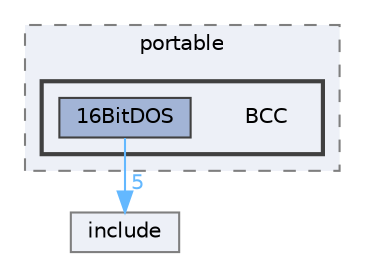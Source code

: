 digraph "D:/Projects/Raspberrypi_pico/pico_freertos_final/freertos_pico2/pico_freertos/FreeRTOS-Kernel/portable/BCC"
{
 // LATEX_PDF_SIZE
  bgcolor="transparent";
  edge [fontname=Helvetica,fontsize=10,labelfontname=Helvetica,labelfontsize=10];
  node [fontname=Helvetica,fontsize=10,shape=box,height=0.2,width=0.4];
  compound=true
  subgraph clusterdir_2901950e674b11bd625d37cd8c5cecca {
    graph [ bgcolor="#edf0f7", pencolor="grey50", label="portable", fontname=Helvetica,fontsize=10 style="filled,dashed", URL="dir_2901950e674b11bd625d37cd8c5cecca.html",tooltip=""]
  subgraph clusterdir_16e0a87fd7d2dba8817ff4028b9c24f3 {
    graph [ bgcolor="#edf0f7", pencolor="grey25", label="", fontname=Helvetica,fontsize=10 style="filled,bold", URL="dir_16e0a87fd7d2dba8817ff4028b9c24f3.html",tooltip=""]
    dir_16e0a87fd7d2dba8817ff4028b9c24f3 [shape=plaintext, label="BCC"];
  dir_1377d656fd7b3731b10d0a472e843eff [label="16BitDOS", fillcolor="#a2b4d6", color="grey25", style="filled", URL="dir_1377d656fd7b3731b10d0a472e843eff.html",tooltip=""];
  }
  }
  dir_c69ece34c3f150cb2c6f1098178b172a [label="include", fillcolor="#edf0f7", color="grey50", style="filled", URL="dir_c69ece34c3f150cb2c6f1098178b172a.html",tooltip=""];
  dir_1377d656fd7b3731b10d0a472e843eff->dir_c69ece34c3f150cb2c6f1098178b172a [headlabel="5", labeldistance=1.5 headhref="dir_000000_000125.html" href="dir_000000_000125.html" color="steelblue1" fontcolor="steelblue1"];
}
